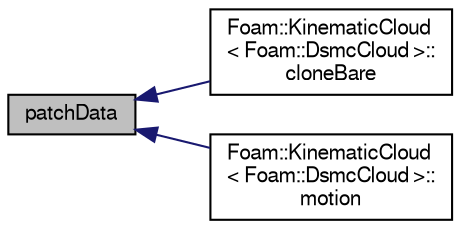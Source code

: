 digraph "patchData"
{
  bgcolor="transparent";
  edge [fontname="FreeSans",fontsize="10",labelfontname="FreeSans",labelfontsize="10"];
  node [fontname="FreeSans",fontsize="10",shape=record];
  rankdir="LR";
  Node214 [label="patchData",height=0.2,width=0.4,color="black", fillcolor="grey75", style="filled", fontcolor="black"];
  Node214 -> Node215 [dir="back",color="midnightblue",fontsize="10",style="solid",fontname="FreeSans"];
  Node215 [label="Foam::KinematicCloud\l\< Foam::DsmcCloud \>::\lcloneBare",height=0.2,width=0.4,color="black",URL="$a23786.html#a519c85b79b984c70934c244a934588ca",tooltip="Construct and return bare clone based on (this) with new name. "];
  Node214 -> Node216 [dir="back",color="midnightblue",fontsize="10",style="solid",fontname="FreeSans"];
  Node216 [label="Foam::KinematicCloud\l\< Foam::DsmcCloud \>::\lmotion",height=0.2,width=0.4,color="black",URL="$a23786.html#a7d6535207fbf268ac1e31611d3cffc3c",tooltip="Particle motion. "];
}
